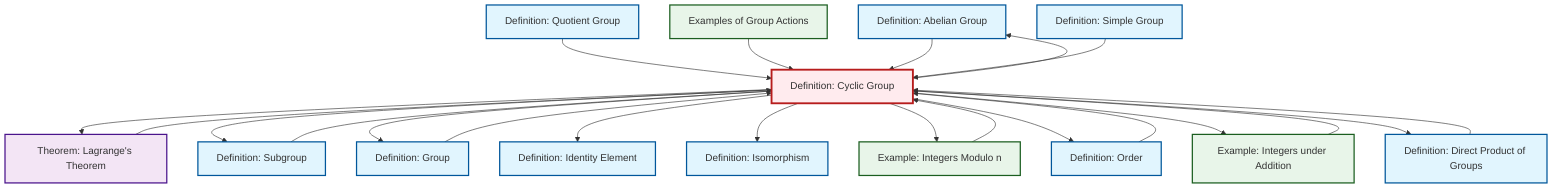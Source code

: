 graph TD
    classDef definition fill:#e1f5fe,stroke:#01579b,stroke-width:2px
    classDef theorem fill:#f3e5f5,stroke:#4a148c,stroke-width:2px
    classDef axiom fill:#fff3e0,stroke:#e65100,stroke-width:2px
    classDef example fill:#e8f5e9,stroke:#1b5e20,stroke-width:2px
    classDef current fill:#ffebee,stroke:#b71c1c,stroke-width:3px
    def-abelian-group["Definition: Abelian Group"]:::definition
    def-direct-product["Definition: Direct Product of Groups"]:::definition
    def-quotient-group["Definition: Quotient Group"]:::definition
    ex-group-action-examples["Examples of Group Actions"]:::example
    thm-lagrange["Theorem: Lagrange's Theorem"]:::theorem
    def-simple-group["Definition: Simple Group"]:::definition
    ex-quotient-integers-mod-n["Example: Integers Modulo n"]:::example
    def-group["Definition: Group"]:::definition
    def-order["Definition: Order"]:::definition
    def-cyclic-group["Definition: Cyclic Group"]:::definition
    ex-integers-addition["Example: Integers under Addition"]:::example
    def-subgroup["Definition: Subgroup"]:::definition
    def-identity-element["Definition: Identity Element"]:::definition
    def-isomorphism["Definition: Isomorphism"]:::definition
    ex-integers-addition --> def-cyclic-group
    def-cyclic-group --> thm-lagrange
    def-quotient-group --> def-cyclic-group
    def-cyclic-group --> def-subgroup
    ex-group-action-examples --> def-cyclic-group
    ex-quotient-integers-mod-n --> def-cyclic-group
    def-order --> def-cyclic-group
    def-subgroup --> def-cyclic-group
    def-cyclic-group --> def-group
    def-cyclic-group --> def-identity-element
    def-cyclic-group --> def-isomorphism
    def-cyclic-group --> ex-quotient-integers-mod-n
    def-abelian-group --> def-cyclic-group
    def-cyclic-group --> def-order
    def-cyclic-group --> ex-integers-addition
    def-cyclic-group --> def-direct-product
    def-group --> def-cyclic-group
    def-cyclic-group --> def-abelian-group
    def-simple-group --> def-cyclic-group
    def-direct-product --> def-cyclic-group
    thm-lagrange --> def-cyclic-group
    class def-cyclic-group current